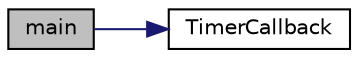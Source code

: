 digraph "main"
{
  edge [fontname="Helvetica",fontsize="10",labelfontname="Helvetica",labelfontsize="10"];
  node [fontname="Helvetica",fontsize="10",shape=record];
  rankdir="LR";
  Node1 [label="main",height=0.2,width=0.4,color="black", fillcolor="grey75", style="filled", fontcolor="black"];
  Node1 -> Node2 [color="midnightblue",fontsize="10",style="solid"];
  Node2 [label="TimerCallback",height=0.2,width=0.4,color="black", fillcolor="white", style="filled",URL="$test__jaco__arm__vel_8cpp.html#acaaff023b0d196868429ae4d95cced23"];
}
